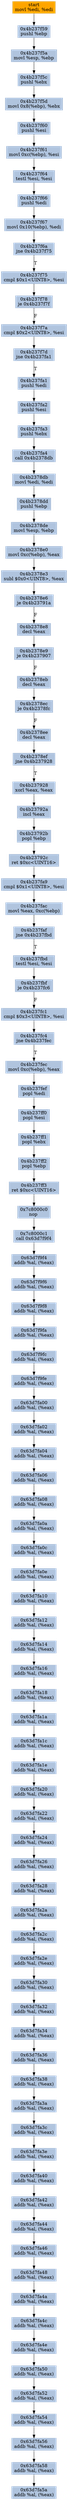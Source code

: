 digraph G {
node[shape=rectangle,style=filled,fillcolor=lightsteelblue,color=lightsteelblue]
bgcolor="transparent"
a0x4b237f57movl_edi_edi[label="start\nmovl %edi, %edi",color="lightgrey",fillcolor="orange"];
a0x4b237f59pushl_ebp[label="0x4b237f59\npushl %ebp"];
a0x4b237f5amovl_esp_ebp[label="0x4b237f5a\nmovl %esp, %ebp"];
a0x4b237f5cpushl_ebx[label="0x4b237f5c\npushl %ebx"];
a0x4b237f5dmovl_0x8ebp__ebx[label="0x4b237f5d\nmovl 0x8(%ebp), %ebx"];
a0x4b237f60pushl_esi[label="0x4b237f60\npushl %esi"];
a0x4b237f61movl_0xcebp__esi[label="0x4b237f61\nmovl 0xc(%ebp), %esi"];
a0x4b237f64testl_esi_esi[label="0x4b237f64\ntestl %esi, %esi"];
a0x4b237f66pushl_edi[label="0x4b237f66\npushl %edi"];
a0x4b237f67movl_0x10ebp__edi[label="0x4b237f67\nmovl 0x10(%ebp), %edi"];
a0x4b237f6ajne_0x4b237f75[label="0x4b237f6a\njne 0x4b237f75"];
a0x4b237f75cmpl_0x1UINT8_esi[label="0x4b237f75\ncmpl $0x1<UINT8>, %esi"];
a0x4b237f78je_0x4b237f7f[label="0x4b237f78\nje 0x4b237f7f"];
a0x4b237f7acmpl_0x2UINT8_esi[label="0x4b237f7a\ncmpl $0x2<UINT8>, %esi"];
a0x4b237f7djne_0x4b237fa1[label="0x4b237f7d\njne 0x4b237fa1"];
a0x4b237fa1pushl_edi[label="0x4b237fa1\npushl %edi"];
a0x4b237fa2pushl_esi[label="0x4b237fa2\npushl %esi"];
a0x4b237fa3pushl_ebx[label="0x4b237fa3\npushl %ebx"];
a0x4b237fa4call_0x4b2378db[label="0x4b237fa4\ncall 0x4b2378db"];
a0x4b2378dbmovl_edi_edi[label="0x4b2378db\nmovl %edi, %edi"];
a0x4b2378ddpushl_ebp[label="0x4b2378dd\npushl %ebp"];
a0x4b2378demovl_esp_ebp[label="0x4b2378de\nmovl %esp, %ebp"];
a0x4b2378e0movl_0xcebp__eax[label="0x4b2378e0\nmovl 0xc(%ebp), %eax"];
a0x4b2378e3subl_0x0UINT8_eax[label="0x4b2378e3\nsubl $0x0<UINT8>, %eax"];
a0x4b2378e6je_0x4b23791a[label="0x4b2378e6\nje 0x4b23791a"];
a0x4b2378e8decl_eax[label="0x4b2378e8\ndecl %eax"];
a0x4b2378e9je_0x4b237907[label="0x4b2378e9\nje 0x4b237907"];
a0x4b2378ebdecl_eax[label="0x4b2378eb\ndecl %eax"];
a0x4b2378ecje_0x4b2378fc[label="0x4b2378ec\nje 0x4b2378fc"];
a0x4b2378eedecl_eax[label="0x4b2378ee\ndecl %eax"];
a0x4b2378efjne_0x4b237928[label="0x4b2378ef\njne 0x4b237928"];
a0x4b237928xorl_eax_eax[label="0x4b237928\nxorl %eax, %eax"];
a0x4b23792aincl_eax[label="0x4b23792a\nincl %eax"];
a0x4b23792bpopl_ebp[label="0x4b23792b\npopl %ebp"];
a0x4b23792cret_0xcUINT16[label="0x4b23792c\nret $0xc<UINT16>"];
a0x4b237fa9cmpl_0x1UINT8_esi[label="0x4b237fa9\ncmpl $0x1<UINT8>, %esi"];
a0x4b237facmovl_eax_0xcebp_[label="0x4b237fac\nmovl %eax, 0xc(%ebp)"];
a0x4b237fafjne_0x4b237fbd[label="0x4b237faf\njne 0x4b237fbd"];
a0x4b237fbdtestl_esi_esi[label="0x4b237fbd\ntestl %esi, %esi"];
a0x4b237fbfje_0x4b237fc6[label="0x4b237fbf\nje 0x4b237fc6"];
a0x4b237fc1cmpl_0x3UINT8_esi[label="0x4b237fc1\ncmpl $0x3<UINT8>, %esi"];
a0x4b237fc4jne_0x4b237fec[label="0x4b237fc4\njne 0x4b237fec"];
a0x4b237fecmovl_0xcebp__eax[label="0x4b237fec\nmovl 0xc(%ebp), %eax"];
a0x4b237fefpopl_edi[label="0x4b237fef\npopl %edi"];
a0x4b237ff0popl_esi[label="0x4b237ff0\npopl %esi"];
a0x4b237ff1popl_ebx[label="0x4b237ff1\npopl %ebx"];
a0x4b237ff2popl_ebp[label="0x4b237ff2\npopl %ebp"];
a0x4b237ff3ret_0xcUINT16[label="0x4b237ff3\nret $0xc<UINT16>"];
a0x7c8000c0nop_[label="0x7c8000c0\nnop "];
a0x7c8000c1call_0x63d7f9f4[label="0x7c8000c1\ncall 0x63d7f9f4"];
a0x63d7f9f4addb_al_eax_[label="0x63d7f9f4\naddb %al, (%eax)"];
a0x63d7f9f6addb_al_eax_[label="0x63d7f9f6\naddb %al, (%eax)"];
a0x63d7f9f8addb_al_eax_[label="0x63d7f9f8\naddb %al, (%eax)"];
a0x63d7f9faaddb_al_eax_[label="0x63d7f9fa\naddb %al, (%eax)"];
a0x63d7f9fcaddb_al_eax_[label="0x63d7f9fc\naddb %al, (%eax)"];
a0x63d7f9feaddb_al_eax_[label="0x63d7f9fe\naddb %al, (%eax)"];
a0x63d7fa00addb_al_eax_[label="0x63d7fa00\naddb %al, (%eax)"];
a0x63d7fa02addb_al_eax_[label="0x63d7fa02\naddb %al, (%eax)"];
a0x63d7fa04addb_al_eax_[label="0x63d7fa04\naddb %al, (%eax)"];
a0x63d7fa06addb_al_eax_[label="0x63d7fa06\naddb %al, (%eax)"];
a0x63d7fa08addb_al_eax_[label="0x63d7fa08\naddb %al, (%eax)"];
a0x63d7fa0aaddb_al_eax_[label="0x63d7fa0a\naddb %al, (%eax)"];
a0x63d7fa0caddb_al_eax_[label="0x63d7fa0c\naddb %al, (%eax)"];
a0x63d7fa0eaddb_al_eax_[label="0x63d7fa0e\naddb %al, (%eax)"];
a0x63d7fa10addb_al_eax_[label="0x63d7fa10\naddb %al, (%eax)"];
a0x63d7fa12addb_al_eax_[label="0x63d7fa12\naddb %al, (%eax)"];
a0x63d7fa14addb_al_eax_[label="0x63d7fa14\naddb %al, (%eax)"];
a0x63d7fa16addb_al_eax_[label="0x63d7fa16\naddb %al, (%eax)"];
a0x63d7fa18addb_al_eax_[label="0x63d7fa18\naddb %al, (%eax)"];
a0x63d7fa1aaddb_al_eax_[label="0x63d7fa1a\naddb %al, (%eax)"];
a0x63d7fa1caddb_al_eax_[label="0x63d7fa1c\naddb %al, (%eax)"];
a0x63d7fa1eaddb_al_eax_[label="0x63d7fa1e\naddb %al, (%eax)"];
a0x63d7fa20addb_al_eax_[label="0x63d7fa20\naddb %al, (%eax)"];
a0x63d7fa22addb_al_eax_[label="0x63d7fa22\naddb %al, (%eax)"];
a0x63d7fa24addb_al_eax_[label="0x63d7fa24\naddb %al, (%eax)"];
a0x63d7fa26addb_al_eax_[label="0x63d7fa26\naddb %al, (%eax)"];
a0x63d7fa28addb_al_eax_[label="0x63d7fa28\naddb %al, (%eax)"];
a0x63d7fa2aaddb_al_eax_[label="0x63d7fa2a\naddb %al, (%eax)"];
a0x63d7fa2caddb_al_eax_[label="0x63d7fa2c\naddb %al, (%eax)"];
a0x63d7fa2eaddb_al_eax_[label="0x63d7fa2e\naddb %al, (%eax)"];
a0x63d7fa30addb_al_eax_[label="0x63d7fa30\naddb %al, (%eax)"];
a0x63d7fa32addb_al_eax_[label="0x63d7fa32\naddb %al, (%eax)"];
a0x63d7fa34addb_al_eax_[label="0x63d7fa34\naddb %al, (%eax)"];
a0x63d7fa36addb_al_eax_[label="0x63d7fa36\naddb %al, (%eax)"];
a0x63d7fa38addb_al_eax_[label="0x63d7fa38\naddb %al, (%eax)"];
a0x63d7fa3aaddb_al_eax_[label="0x63d7fa3a\naddb %al, (%eax)"];
a0x63d7fa3caddb_al_eax_[label="0x63d7fa3c\naddb %al, (%eax)"];
a0x63d7fa3eaddb_al_eax_[label="0x63d7fa3e\naddb %al, (%eax)"];
a0x63d7fa40addb_al_eax_[label="0x63d7fa40\naddb %al, (%eax)"];
a0x63d7fa42addb_al_eax_[label="0x63d7fa42\naddb %al, (%eax)"];
a0x63d7fa44addb_al_eax_[label="0x63d7fa44\naddb %al, (%eax)"];
a0x63d7fa46addb_al_eax_[label="0x63d7fa46\naddb %al, (%eax)"];
a0x63d7fa48addb_al_eax_[label="0x63d7fa48\naddb %al, (%eax)"];
a0x63d7fa4aaddb_al_eax_[label="0x63d7fa4a\naddb %al, (%eax)"];
a0x63d7fa4caddb_al_eax_[label="0x63d7fa4c\naddb %al, (%eax)"];
a0x63d7fa4eaddb_al_eax_[label="0x63d7fa4e\naddb %al, (%eax)"];
a0x63d7fa50addb_al_eax_[label="0x63d7fa50\naddb %al, (%eax)"];
a0x63d7fa52addb_al_eax_[label="0x63d7fa52\naddb %al, (%eax)"];
a0x63d7fa54addb_al_eax_[label="0x63d7fa54\naddb %al, (%eax)"];
a0x63d7fa56addb_al_eax_[label="0x63d7fa56\naddb %al, (%eax)"];
a0x63d7fa58addb_al_eax_[label="0x63d7fa58\naddb %al, (%eax)"];
a0x63d7fa5aaddb_al_eax_[label="0x63d7fa5a\naddb %al, (%eax)"];
a0x4b237f57movl_edi_edi -> a0x4b237f59pushl_ebp [color="#000000"];
a0x4b237f59pushl_ebp -> a0x4b237f5amovl_esp_ebp [color="#000000"];
a0x4b237f5amovl_esp_ebp -> a0x4b237f5cpushl_ebx [color="#000000"];
a0x4b237f5cpushl_ebx -> a0x4b237f5dmovl_0x8ebp__ebx [color="#000000"];
a0x4b237f5dmovl_0x8ebp__ebx -> a0x4b237f60pushl_esi [color="#000000"];
a0x4b237f60pushl_esi -> a0x4b237f61movl_0xcebp__esi [color="#000000"];
a0x4b237f61movl_0xcebp__esi -> a0x4b237f64testl_esi_esi [color="#000000"];
a0x4b237f64testl_esi_esi -> a0x4b237f66pushl_edi [color="#000000"];
a0x4b237f66pushl_edi -> a0x4b237f67movl_0x10ebp__edi [color="#000000"];
a0x4b237f67movl_0x10ebp__edi -> a0x4b237f6ajne_0x4b237f75 [color="#000000"];
a0x4b237f6ajne_0x4b237f75 -> a0x4b237f75cmpl_0x1UINT8_esi [color="#000000",label="T"];
a0x4b237f75cmpl_0x1UINT8_esi -> a0x4b237f78je_0x4b237f7f [color="#000000"];
a0x4b237f78je_0x4b237f7f -> a0x4b237f7acmpl_0x2UINT8_esi [color="#000000",label="F"];
a0x4b237f7acmpl_0x2UINT8_esi -> a0x4b237f7djne_0x4b237fa1 [color="#000000"];
a0x4b237f7djne_0x4b237fa1 -> a0x4b237fa1pushl_edi [color="#000000",label="T"];
a0x4b237fa1pushl_edi -> a0x4b237fa2pushl_esi [color="#000000"];
a0x4b237fa2pushl_esi -> a0x4b237fa3pushl_ebx [color="#000000"];
a0x4b237fa3pushl_ebx -> a0x4b237fa4call_0x4b2378db [color="#000000"];
a0x4b237fa4call_0x4b2378db -> a0x4b2378dbmovl_edi_edi [color="#000000"];
a0x4b2378dbmovl_edi_edi -> a0x4b2378ddpushl_ebp [color="#000000"];
a0x4b2378ddpushl_ebp -> a0x4b2378demovl_esp_ebp [color="#000000"];
a0x4b2378demovl_esp_ebp -> a0x4b2378e0movl_0xcebp__eax [color="#000000"];
a0x4b2378e0movl_0xcebp__eax -> a0x4b2378e3subl_0x0UINT8_eax [color="#000000"];
a0x4b2378e3subl_0x0UINT8_eax -> a0x4b2378e6je_0x4b23791a [color="#000000"];
a0x4b2378e6je_0x4b23791a -> a0x4b2378e8decl_eax [color="#000000",label="F"];
a0x4b2378e8decl_eax -> a0x4b2378e9je_0x4b237907 [color="#000000"];
a0x4b2378e9je_0x4b237907 -> a0x4b2378ebdecl_eax [color="#000000",label="F"];
a0x4b2378ebdecl_eax -> a0x4b2378ecje_0x4b2378fc [color="#000000"];
a0x4b2378ecje_0x4b2378fc -> a0x4b2378eedecl_eax [color="#000000",label="F"];
a0x4b2378eedecl_eax -> a0x4b2378efjne_0x4b237928 [color="#000000"];
a0x4b2378efjne_0x4b237928 -> a0x4b237928xorl_eax_eax [color="#000000",label="T"];
a0x4b237928xorl_eax_eax -> a0x4b23792aincl_eax [color="#000000"];
a0x4b23792aincl_eax -> a0x4b23792bpopl_ebp [color="#000000"];
a0x4b23792bpopl_ebp -> a0x4b23792cret_0xcUINT16 [color="#000000"];
a0x4b23792cret_0xcUINT16 -> a0x4b237fa9cmpl_0x1UINT8_esi [color="#000000"];
a0x4b237fa9cmpl_0x1UINT8_esi -> a0x4b237facmovl_eax_0xcebp_ [color="#000000"];
a0x4b237facmovl_eax_0xcebp_ -> a0x4b237fafjne_0x4b237fbd [color="#000000"];
a0x4b237fafjne_0x4b237fbd -> a0x4b237fbdtestl_esi_esi [color="#000000",label="T"];
a0x4b237fbdtestl_esi_esi -> a0x4b237fbfje_0x4b237fc6 [color="#000000"];
a0x4b237fbfje_0x4b237fc6 -> a0x4b237fc1cmpl_0x3UINT8_esi [color="#000000",label="F"];
a0x4b237fc1cmpl_0x3UINT8_esi -> a0x4b237fc4jne_0x4b237fec [color="#000000"];
a0x4b237fc4jne_0x4b237fec -> a0x4b237fecmovl_0xcebp__eax [color="#000000",label="T"];
a0x4b237fecmovl_0xcebp__eax -> a0x4b237fefpopl_edi [color="#000000"];
a0x4b237fefpopl_edi -> a0x4b237ff0popl_esi [color="#000000"];
a0x4b237ff0popl_esi -> a0x4b237ff1popl_ebx [color="#000000"];
a0x4b237ff1popl_ebx -> a0x4b237ff2popl_ebp [color="#000000"];
a0x4b237ff2popl_ebp -> a0x4b237ff3ret_0xcUINT16 [color="#000000"];
a0x4b237ff3ret_0xcUINT16 -> a0x7c8000c0nop_ [color="#000000"];
a0x7c8000c0nop_ -> a0x7c8000c1call_0x63d7f9f4 [color="#000000"];
a0x7c8000c1call_0x63d7f9f4 -> a0x63d7f9f4addb_al_eax_ [color="#000000"];
a0x63d7f9f4addb_al_eax_ -> a0x63d7f9f6addb_al_eax_ [color="#000000"];
a0x63d7f9f6addb_al_eax_ -> a0x63d7f9f8addb_al_eax_ [color="#000000"];
a0x63d7f9f8addb_al_eax_ -> a0x63d7f9faaddb_al_eax_ [color="#000000"];
a0x63d7f9faaddb_al_eax_ -> a0x63d7f9fcaddb_al_eax_ [color="#000000"];
a0x63d7f9fcaddb_al_eax_ -> a0x63d7f9feaddb_al_eax_ [color="#000000"];
a0x63d7f9feaddb_al_eax_ -> a0x63d7fa00addb_al_eax_ [color="#000000"];
a0x63d7fa00addb_al_eax_ -> a0x63d7fa02addb_al_eax_ [color="#000000"];
a0x63d7fa02addb_al_eax_ -> a0x63d7fa04addb_al_eax_ [color="#000000"];
a0x63d7fa04addb_al_eax_ -> a0x63d7fa06addb_al_eax_ [color="#000000"];
a0x63d7fa06addb_al_eax_ -> a0x63d7fa08addb_al_eax_ [color="#000000"];
a0x63d7fa08addb_al_eax_ -> a0x63d7fa0aaddb_al_eax_ [color="#000000"];
a0x63d7fa0aaddb_al_eax_ -> a0x63d7fa0caddb_al_eax_ [color="#000000"];
a0x63d7fa0caddb_al_eax_ -> a0x63d7fa0eaddb_al_eax_ [color="#000000"];
a0x63d7fa0eaddb_al_eax_ -> a0x63d7fa10addb_al_eax_ [color="#000000"];
a0x63d7fa10addb_al_eax_ -> a0x63d7fa12addb_al_eax_ [color="#000000"];
a0x63d7fa12addb_al_eax_ -> a0x63d7fa14addb_al_eax_ [color="#000000"];
a0x63d7fa14addb_al_eax_ -> a0x63d7fa16addb_al_eax_ [color="#000000"];
a0x63d7fa16addb_al_eax_ -> a0x63d7fa18addb_al_eax_ [color="#000000"];
a0x63d7fa18addb_al_eax_ -> a0x63d7fa1aaddb_al_eax_ [color="#000000"];
a0x63d7fa1aaddb_al_eax_ -> a0x63d7fa1caddb_al_eax_ [color="#000000"];
a0x63d7fa1caddb_al_eax_ -> a0x63d7fa1eaddb_al_eax_ [color="#000000"];
a0x63d7fa1eaddb_al_eax_ -> a0x63d7fa20addb_al_eax_ [color="#000000"];
a0x63d7fa20addb_al_eax_ -> a0x63d7fa22addb_al_eax_ [color="#000000"];
a0x63d7fa22addb_al_eax_ -> a0x63d7fa24addb_al_eax_ [color="#000000"];
a0x63d7fa24addb_al_eax_ -> a0x63d7fa26addb_al_eax_ [color="#000000"];
a0x63d7fa26addb_al_eax_ -> a0x63d7fa28addb_al_eax_ [color="#000000"];
a0x63d7fa28addb_al_eax_ -> a0x63d7fa2aaddb_al_eax_ [color="#000000"];
a0x63d7fa2aaddb_al_eax_ -> a0x63d7fa2caddb_al_eax_ [color="#000000"];
a0x63d7fa2caddb_al_eax_ -> a0x63d7fa2eaddb_al_eax_ [color="#000000"];
a0x63d7fa2eaddb_al_eax_ -> a0x63d7fa30addb_al_eax_ [color="#000000"];
a0x63d7fa30addb_al_eax_ -> a0x63d7fa32addb_al_eax_ [color="#000000"];
a0x63d7fa32addb_al_eax_ -> a0x63d7fa34addb_al_eax_ [color="#000000"];
a0x63d7fa34addb_al_eax_ -> a0x63d7fa36addb_al_eax_ [color="#000000"];
a0x63d7fa36addb_al_eax_ -> a0x63d7fa38addb_al_eax_ [color="#000000"];
a0x63d7fa38addb_al_eax_ -> a0x63d7fa3aaddb_al_eax_ [color="#000000"];
a0x63d7fa3aaddb_al_eax_ -> a0x63d7fa3caddb_al_eax_ [color="#000000"];
a0x63d7fa3caddb_al_eax_ -> a0x63d7fa3eaddb_al_eax_ [color="#000000"];
a0x63d7fa3eaddb_al_eax_ -> a0x63d7fa40addb_al_eax_ [color="#000000"];
a0x63d7fa40addb_al_eax_ -> a0x63d7fa42addb_al_eax_ [color="#000000"];
a0x63d7fa42addb_al_eax_ -> a0x63d7fa44addb_al_eax_ [color="#000000"];
a0x63d7fa44addb_al_eax_ -> a0x63d7fa46addb_al_eax_ [color="#000000"];
a0x63d7fa46addb_al_eax_ -> a0x63d7fa48addb_al_eax_ [color="#000000"];
a0x63d7fa48addb_al_eax_ -> a0x63d7fa4aaddb_al_eax_ [color="#000000"];
a0x63d7fa4aaddb_al_eax_ -> a0x63d7fa4caddb_al_eax_ [color="#000000"];
a0x63d7fa4caddb_al_eax_ -> a0x63d7fa4eaddb_al_eax_ [color="#000000"];
a0x63d7fa4eaddb_al_eax_ -> a0x63d7fa50addb_al_eax_ [color="#000000"];
a0x63d7fa50addb_al_eax_ -> a0x63d7fa52addb_al_eax_ [color="#000000"];
a0x63d7fa52addb_al_eax_ -> a0x63d7fa54addb_al_eax_ [color="#000000"];
a0x63d7fa54addb_al_eax_ -> a0x63d7fa56addb_al_eax_ [color="#000000"];
a0x63d7fa56addb_al_eax_ -> a0x63d7fa58addb_al_eax_ [color="#000000"];
a0x63d7fa58addb_al_eax_ -> a0x63d7fa5aaddb_al_eax_ [color="#000000"];
}
